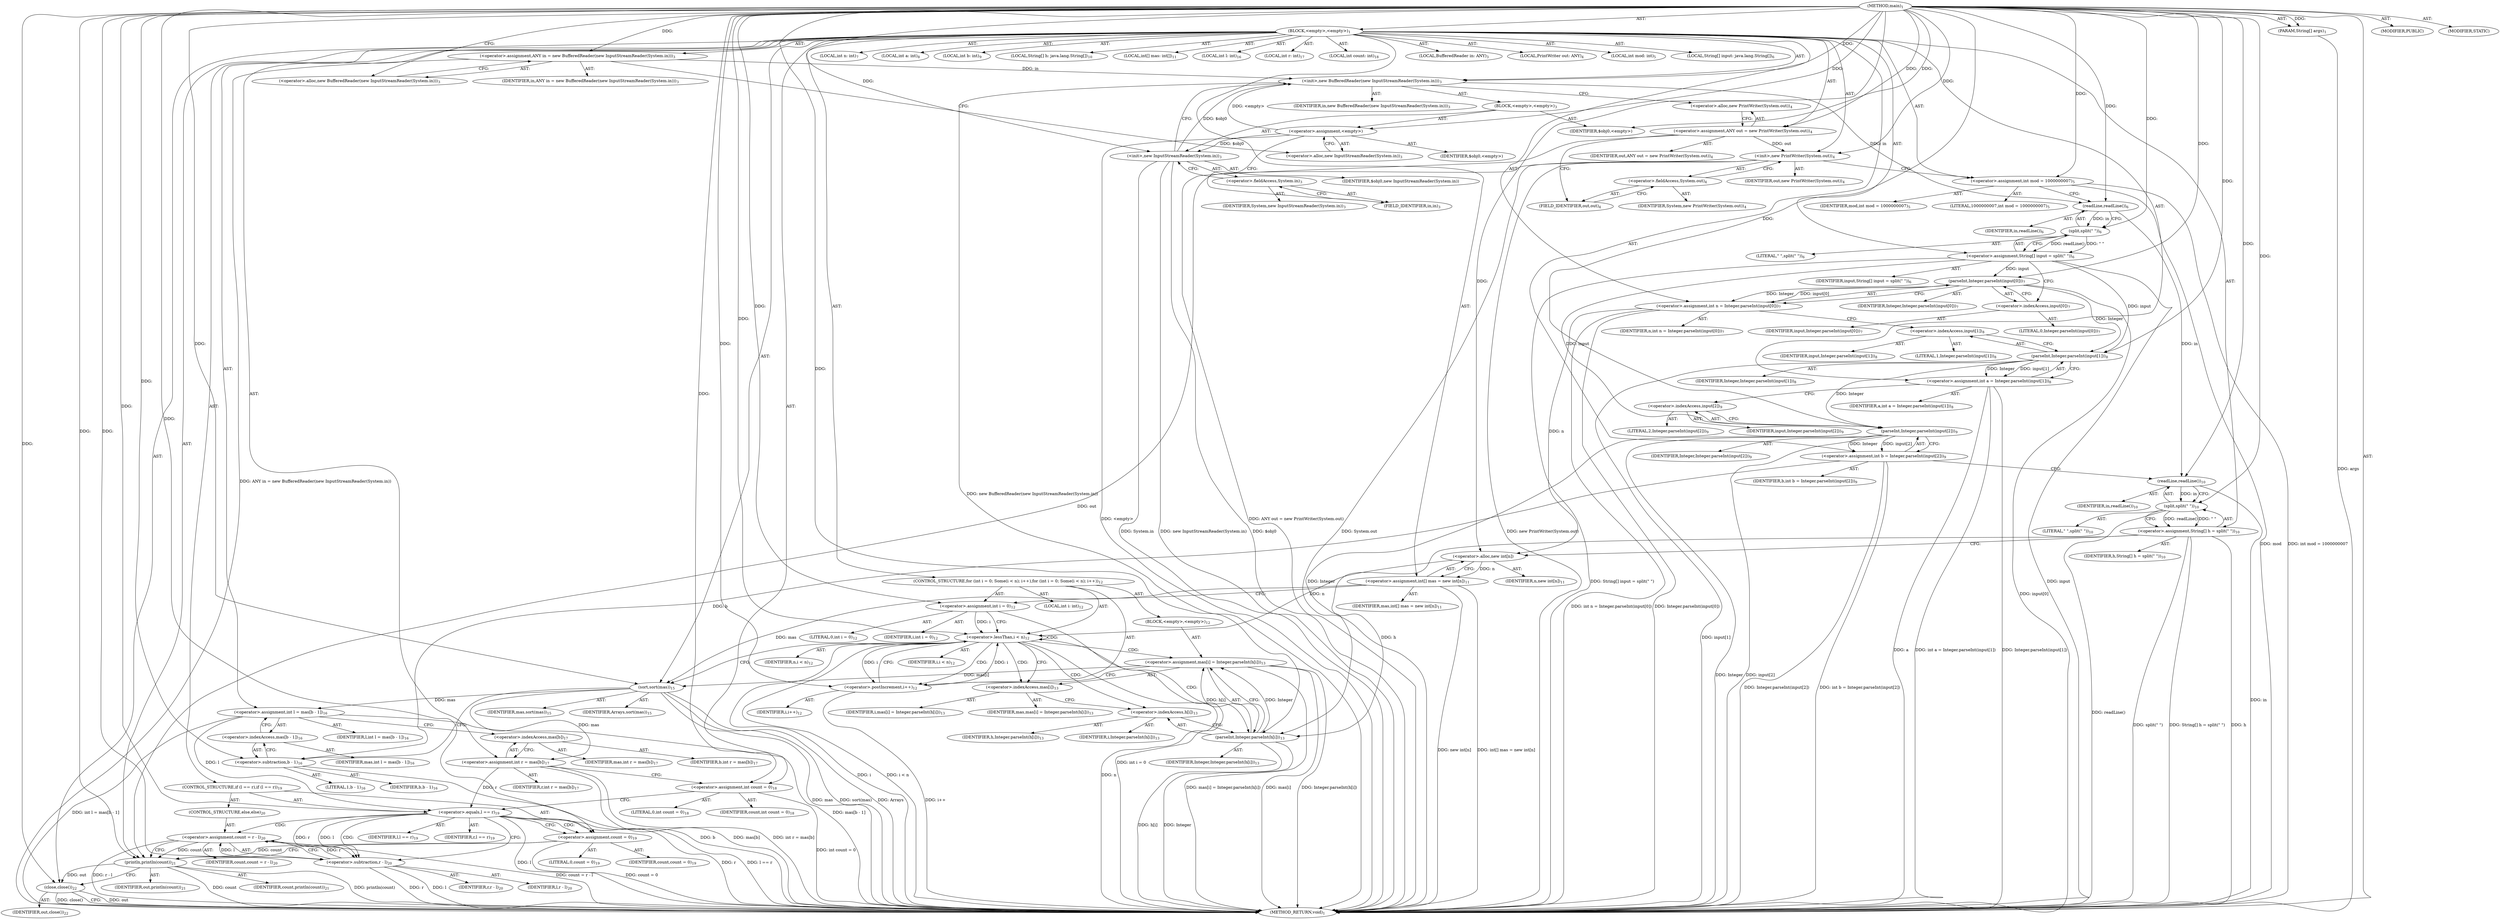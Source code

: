 digraph "main" {  
"21" [label = <(METHOD,main)<SUB>1</SUB>> ]
"22" [label = <(PARAM,String[] args)<SUB>1</SUB>> ]
"23" [label = <(BLOCK,&lt;empty&gt;,&lt;empty&gt;)<SUB>1</SUB>> ]
"4" [label = <(LOCAL,BufferedReader in: ANY)<SUB>3</SUB>> ]
"24" [label = <(&lt;operator&gt;.assignment,ANY in = new BufferedReader(new InputStreamReader(System.in)))<SUB>3</SUB>> ]
"25" [label = <(IDENTIFIER,in,ANY in = new BufferedReader(new InputStreamReader(System.in)))<SUB>3</SUB>> ]
"26" [label = <(&lt;operator&gt;.alloc,new BufferedReader(new InputStreamReader(System.in)))<SUB>3</SUB>> ]
"27" [label = <(&lt;init&gt;,new BufferedReader(new InputStreamReader(System.in)))<SUB>3</SUB>> ]
"3" [label = <(IDENTIFIER,in,new BufferedReader(new InputStreamReader(System.in)))<SUB>3</SUB>> ]
"28" [label = <(BLOCK,&lt;empty&gt;,&lt;empty&gt;)<SUB>3</SUB>> ]
"29" [label = <(&lt;operator&gt;.assignment,&lt;empty&gt;)> ]
"30" [label = <(IDENTIFIER,$obj0,&lt;empty&gt;)> ]
"31" [label = <(&lt;operator&gt;.alloc,new InputStreamReader(System.in))<SUB>3</SUB>> ]
"32" [label = <(&lt;init&gt;,new InputStreamReader(System.in))<SUB>3</SUB>> ]
"33" [label = <(IDENTIFIER,$obj0,new InputStreamReader(System.in))> ]
"34" [label = <(&lt;operator&gt;.fieldAccess,System.in)<SUB>3</SUB>> ]
"35" [label = <(IDENTIFIER,System,new InputStreamReader(System.in))<SUB>3</SUB>> ]
"36" [label = <(FIELD_IDENTIFIER,in,in)<SUB>3</SUB>> ]
"37" [label = <(IDENTIFIER,$obj0,&lt;empty&gt;)> ]
"6" [label = <(LOCAL,PrintWriter out: ANY)<SUB>4</SUB>> ]
"38" [label = <(&lt;operator&gt;.assignment,ANY out = new PrintWriter(System.out))<SUB>4</SUB>> ]
"39" [label = <(IDENTIFIER,out,ANY out = new PrintWriter(System.out))<SUB>4</SUB>> ]
"40" [label = <(&lt;operator&gt;.alloc,new PrintWriter(System.out))<SUB>4</SUB>> ]
"41" [label = <(&lt;init&gt;,new PrintWriter(System.out))<SUB>4</SUB>> ]
"5" [label = <(IDENTIFIER,out,new PrintWriter(System.out))<SUB>4</SUB>> ]
"42" [label = <(&lt;operator&gt;.fieldAccess,System.out)<SUB>4</SUB>> ]
"43" [label = <(IDENTIFIER,System,new PrintWriter(System.out))<SUB>4</SUB>> ]
"44" [label = <(FIELD_IDENTIFIER,out,out)<SUB>4</SUB>> ]
"45" [label = <(LOCAL,int mod: int)<SUB>5</SUB>> ]
"46" [label = <(&lt;operator&gt;.assignment,int mod = 1000000007)<SUB>5</SUB>> ]
"47" [label = <(IDENTIFIER,mod,int mod = 1000000007)<SUB>5</SUB>> ]
"48" [label = <(LITERAL,1000000007,int mod = 1000000007)<SUB>5</SUB>> ]
"49" [label = <(LOCAL,String[] input: java.lang.String[])<SUB>6</SUB>> ]
"50" [label = <(&lt;operator&gt;.assignment,String[] input = split(&quot; &quot;))<SUB>6</SUB>> ]
"51" [label = <(IDENTIFIER,input,String[] input = split(&quot; &quot;))<SUB>6</SUB>> ]
"52" [label = <(split,split(&quot; &quot;))<SUB>6</SUB>> ]
"53" [label = <(readLine,readLine())<SUB>6</SUB>> ]
"54" [label = <(IDENTIFIER,in,readLine())<SUB>6</SUB>> ]
"55" [label = <(LITERAL,&quot; &quot;,split(&quot; &quot;))<SUB>6</SUB>> ]
"56" [label = <(LOCAL,int n: int)<SUB>7</SUB>> ]
"57" [label = <(&lt;operator&gt;.assignment,int n = Integer.parseInt(input[0]))<SUB>7</SUB>> ]
"58" [label = <(IDENTIFIER,n,int n = Integer.parseInt(input[0]))<SUB>7</SUB>> ]
"59" [label = <(parseInt,Integer.parseInt(input[0]))<SUB>7</SUB>> ]
"60" [label = <(IDENTIFIER,Integer,Integer.parseInt(input[0]))<SUB>7</SUB>> ]
"61" [label = <(&lt;operator&gt;.indexAccess,input[0])<SUB>7</SUB>> ]
"62" [label = <(IDENTIFIER,input,Integer.parseInt(input[0]))<SUB>7</SUB>> ]
"63" [label = <(LITERAL,0,Integer.parseInt(input[0]))<SUB>7</SUB>> ]
"64" [label = <(LOCAL,int a: int)<SUB>8</SUB>> ]
"65" [label = <(&lt;operator&gt;.assignment,int a = Integer.parseInt(input[1]))<SUB>8</SUB>> ]
"66" [label = <(IDENTIFIER,a,int a = Integer.parseInt(input[1]))<SUB>8</SUB>> ]
"67" [label = <(parseInt,Integer.parseInt(input[1]))<SUB>8</SUB>> ]
"68" [label = <(IDENTIFIER,Integer,Integer.parseInt(input[1]))<SUB>8</SUB>> ]
"69" [label = <(&lt;operator&gt;.indexAccess,input[1])<SUB>8</SUB>> ]
"70" [label = <(IDENTIFIER,input,Integer.parseInt(input[1]))<SUB>8</SUB>> ]
"71" [label = <(LITERAL,1,Integer.parseInt(input[1]))<SUB>8</SUB>> ]
"72" [label = <(LOCAL,int b: int)<SUB>9</SUB>> ]
"73" [label = <(&lt;operator&gt;.assignment,int b = Integer.parseInt(input[2]))<SUB>9</SUB>> ]
"74" [label = <(IDENTIFIER,b,int b = Integer.parseInt(input[2]))<SUB>9</SUB>> ]
"75" [label = <(parseInt,Integer.parseInt(input[2]))<SUB>9</SUB>> ]
"76" [label = <(IDENTIFIER,Integer,Integer.parseInt(input[2]))<SUB>9</SUB>> ]
"77" [label = <(&lt;operator&gt;.indexAccess,input[2])<SUB>9</SUB>> ]
"78" [label = <(IDENTIFIER,input,Integer.parseInt(input[2]))<SUB>9</SUB>> ]
"79" [label = <(LITERAL,2,Integer.parseInt(input[2]))<SUB>9</SUB>> ]
"80" [label = <(LOCAL,String[] h: java.lang.String[])<SUB>10</SUB>> ]
"81" [label = <(&lt;operator&gt;.assignment,String[] h = split(&quot; &quot;))<SUB>10</SUB>> ]
"82" [label = <(IDENTIFIER,h,String[] h = split(&quot; &quot;))<SUB>10</SUB>> ]
"83" [label = <(split,split(&quot; &quot;))<SUB>10</SUB>> ]
"84" [label = <(readLine,readLine())<SUB>10</SUB>> ]
"85" [label = <(IDENTIFIER,in,readLine())<SUB>10</SUB>> ]
"86" [label = <(LITERAL,&quot; &quot;,split(&quot; &quot;))<SUB>10</SUB>> ]
"87" [label = <(LOCAL,int[] mas: int[])<SUB>11</SUB>> ]
"88" [label = <(&lt;operator&gt;.assignment,int[] mas = new int[n])<SUB>11</SUB>> ]
"89" [label = <(IDENTIFIER,mas,int[] mas = new int[n])<SUB>11</SUB>> ]
"90" [label = <(&lt;operator&gt;.alloc,new int[n])> ]
"91" [label = <(IDENTIFIER,n,new int[n])<SUB>11</SUB>> ]
"92" [label = <(CONTROL_STRUCTURE,for (int i = 0; Some(i &lt; n); i++),for (int i = 0; Some(i &lt; n); i++))<SUB>12</SUB>> ]
"93" [label = <(LOCAL,int i: int)<SUB>12</SUB>> ]
"94" [label = <(&lt;operator&gt;.assignment,int i = 0)<SUB>12</SUB>> ]
"95" [label = <(IDENTIFIER,i,int i = 0)<SUB>12</SUB>> ]
"96" [label = <(LITERAL,0,int i = 0)<SUB>12</SUB>> ]
"97" [label = <(&lt;operator&gt;.lessThan,i &lt; n)<SUB>12</SUB>> ]
"98" [label = <(IDENTIFIER,i,i &lt; n)<SUB>12</SUB>> ]
"99" [label = <(IDENTIFIER,n,i &lt; n)<SUB>12</SUB>> ]
"100" [label = <(&lt;operator&gt;.postIncrement,i++)<SUB>12</SUB>> ]
"101" [label = <(IDENTIFIER,i,i++)<SUB>12</SUB>> ]
"102" [label = <(BLOCK,&lt;empty&gt;,&lt;empty&gt;)<SUB>12</SUB>> ]
"103" [label = <(&lt;operator&gt;.assignment,mas[i] = Integer.parseInt(h[i]))<SUB>13</SUB>> ]
"104" [label = <(&lt;operator&gt;.indexAccess,mas[i])<SUB>13</SUB>> ]
"105" [label = <(IDENTIFIER,mas,mas[i] = Integer.parseInt(h[i]))<SUB>13</SUB>> ]
"106" [label = <(IDENTIFIER,i,mas[i] = Integer.parseInt(h[i]))<SUB>13</SUB>> ]
"107" [label = <(parseInt,Integer.parseInt(h[i]))<SUB>13</SUB>> ]
"108" [label = <(IDENTIFIER,Integer,Integer.parseInt(h[i]))<SUB>13</SUB>> ]
"109" [label = <(&lt;operator&gt;.indexAccess,h[i])<SUB>13</SUB>> ]
"110" [label = <(IDENTIFIER,h,Integer.parseInt(h[i]))<SUB>13</SUB>> ]
"111" [label = <(IDENTIFIER,i,Integer.parseInt(h[i]))<SUB>13</SUB>> ]
"112" [label = <(sort,sort(mas))<SUB>15</SUB>> ]
"113" [label = <(IDENTIFIER,Arrays,sort(mas))<SUB>15</SUB>> ]
"114" [label = <(IDENTIFIER,mas,sort(mas))<SUB>15</SUB>> ]
"115" [label = <(LOCAL,int l: int)<SUB>16</SUB>> ]
"116" [label = <(&lt;operator&gt;.assignment,int l = mas[b - 1])<SUB>16</SUB>> ]
"117" [label = <(IDENTIFIER,l,int l = mas[b - 1])<SUB>16</SUB>> ]
"118" [label = <(&lt;operator&gt;.indexAccess,mas[b - 1])<SUB>16</SUB>> ]
"119" [label = <(IDENTIFIER,mas,int l = mas[b - 1])<SUB>16</SUB>> ]
"120" [label = <(&lt;operator&gt;.subtraction,b - 1)<SUB>16</SUB>> ]
"121" [label = <(IDENTIFIER,b,b - 1)<SUB>16</SUB>> ]
"122" [label = <(LITERAL,1,b - 1)<SUB>16</SUB>> ]
"123" [label = <(LOCAL,int r: int)<SUB>17</SUB>> ]
"124" [label = <(&lt;operator&gt;.assignment,int r = mas[b])<SUB>17</SUB>> ]
"125" [label = <(IDENTIFIER,r,int r = mas[b])<SUB>17</SUB>> ]
"126" [label = <(&lt;operator&gt;.indexAccess,mas[b])<SUB>17</SUB>> ]
"127" [label = <(IDENTIFIER,mas,int r = mas[b])<SUB>17</SUB>> ]
"128" [label = <(IDENTIFIER,b,int r = mas[b])<SUB>17</SUB>> ]
"129" [label = <(LOCAL,int count: int)<SUB>18</SUB>> ]
"130" [label = <(&lt;operator&gt;.assignment,int count = 0)<SUB>18</SUB>> ]
"131" [label = <(IDENTIFIER,count,int count = 0)<SUB>18</SUB>> ]
"132" [label = <(LITERAL,0,int count = 0)<SUB>18</SUB>> ]
"133" [label = <(CONTROL_STRUCTURE,if (l == r),if (l == r))<SUB>19</SUB>> ]
"134" [label = <(&lt;operator&gt;.equals,l == r)<SUB>19</SUB>> ]
"135" [label = <(IDENTIFIER,l,l == r)<SUB>19</SUB>> ]
"136" [label = <(IDENTIFIER,r,l == r)<SUB>19</SUB>> ]
"137" [label = <(&lt;operator&gt;.assignment,count = 0)<SUB>19</SUB>> ]
"138" [label = <(IDENTIFIER,count,count = 0)<SUB>19</SUB>> ]
"139" [label = <(LITERAL,0,count = 0)<SUB>19</SUB>> ]
"140" [label = <(CONTROL_STRUCTURE,else,else)<SUB>20</SUB>> ]
"141" [label = <(&lt;operator&gt;.assignment,count = r - l)<SUB>20</SUB>> ]
"142" [label = <(IDENTIFIER,count,count = r - l)<SUB>20</SUB>> ]
"143" [label = <(&lt;operator&gt;.subtraction,r - l)<SUB>20</SUB>> ]
"144" [label = <(IDENTIFIER,r,r - l)<SUB>20</SUB>> ]
"145" [label = <(IDENTIFIER,l,r - l)<SUB>20</SUB>> ]
"146" [label = <(println,println(count))<SUB>21</SUB>> ]
"147" [label = <(IDENTIFIER,out,println(count))<SUB>21</SUB>> ]
"148" [label = <(IDENTIFIER,count,println(count))<SUB>21</SUB>> ]
"149" [label = <(close,close())<SUB>22</SUB>> ]
"150" [label = <(IDENTIFIER,out,close())<SUB>22</SUB>> ]
"151" [label = <(MODIFIER,PUBLIC)> ]
"152" [label = <(MODIFIER,STATIC)> ]
"153" [label = <(METHOD_RETURN,void)<SUB>1</SUB>> ]
  "21" -> "22"  [ label = "AST: "] 
  "21" -> "23"  [ label = "AST: "] 
  "21" -> "151"  [ label = "AST: "] 
  "21" -> "152"  [ label = "AST: "] 
  "21" -> "153"  [ label = "AST: "] 
  "23" -> "4"  [ label = "AST: "] 
  "23" -> "24"  [ label = "AST: "] 
  "23" -> "27"  [ label = "AST: "] 
  "23" -> "6"  [ label = "AST: "] 
  "23" -> "38"  [ label = "AST: "] 
  "23" -> "41"  [ label = "AST: "] 
  "23" -> "45"  [ label = "AST: "] 
  "23" -> "46"  [ label = "AST: "] 
  "23" -> "49"  [ label = "AST: "] 
  "23" -> "50"  [ label = "AST: "] 
  "23" -> "56"  [ label = "AST: "] 
  "23" -> "57"  [ label = "AST: "] 
  "23" -> "64"  [ label = "AST: "] 
  "23" -> "65"  [ label = "AST: "] 
  "23" -> "72"  [ label = "AST: "] 
  "23" -> "73"  [ label = "AST: "] 
  "23" -> "80"  [ label = "AST: "] 
  "23" -> "81"  [ label = "AST: "] 
  "23" -> "87"  [ label = "AST: "] 
  "23" -> "88"  [ label = "AST: "] 
  "23" -> "92"  [ label = "AST: "] 
  "23" -> "112"  [ label = "AST: "] 
  "23" -> "115"  [ label = "AST: "] 
  "23" -> "116"  [ label = "AST: "] 
  "23" -> "123"  [ label = "AST: "] 
  "23" -> "124"  [ label = "AST: "] 
  "23" -> "129"  [ label = "AST: "] 
  "23" -> "130"  [ label = "AST: "] 
  "23" -> "133"  [ label = "AST: "] 
  "23" -> "146"  [ label = "AST: "] 
  "23" -> "149"  [ label = "AST: "] 
  "24" -> "25"  [ label = "AST: "] 
  "24" -> "26"  [ label = "AST: "] 
  "27" -> "3"  [ label = "AST: "] 
  "27" -> "28"  [ label = "AST: "] 
  "28" -> "29"  [ label = "AST: "] 
  "28" -> "32"  [ label = "AST: "] 
  "28" -> "37"  [ label = "AST: "] 
  "29" -> "30"  [ label = "AST: "] 
  "29" -> "31"  [ label = "AST: "] 
  "32" -> "33"  [ label = "AST: "] 
  "32" -> "34"  [ label = "AST: "] 
  "34" -> "35"  [ label = "AST: "] 
  "34" -> "36"  [ label = "AST: "] 
  "38" -> "39"  [ label = "AST: "] 
  "38" -> "40"  [ label = "AST: "] 
  "41" -> "5"  [ label = "AST: "] 
  "41" -> "42"  [ label = "AST: "] 
  "42" -> "43"  [ label = "AST: "] 
  "42" -> "44"  [ label = "AST: "] 
  "46" -> "47"  [ label = "AST: "] 
  "46" -> "48"  [ label = "AST: "] 
  "50" -> "51"  [ label = "AST: "] 
  "50" -> "52"  [ label = "AST: "] 
  "52" -> "53"  [ label = "AST: "] 
  "52" -> "55"  [ label = "AST: "] 
  "53" -> "54"  [ label = "AST: "] 
  "57" -> "58"  [ label = "AST: "] 
  "57" -> "59"  [ label = "AST: "] 
  "59" -> "60"  [ label = "AST: "] 
  "59" -> "61"  [ label = "AST: "] 
  "61" -> "62"  [ label = "AST: "] 
  "61" -> "63"  [ label = "AST: "] 
  "65" -> "66"  [ label = "AST: "] 
  "65" -> "67"  [ label = "AST: "] 
  "67" -> "68"  [ label = "AST: "] 
  "67" -> "69"  [ label = "AST: "] 
  "69" -> "70"  [ label = "AST: "] 
  "69" -> "71"  [ label = "AST: "] 
  "73" -> "74"  [ label = "AST: "] 
  "73" -> "75"  [ label = "AST: "] 
  "75" -> "76"  [ label = "AST: "] 
  "75" -> "77"  [ label = "AST: "] 
  "77" -> "78"  [ label = "AST: "] 
  "77" -> "79"  [ label = "AST: "] 
  "81" -> "82"  [ label = "AST: "] 
  "81" -> "83"  [ label = "AST: "] 
  "83" -> "84"  [ label = "AST: "] 
  "83" -> "86"  [ label = "AST: "] 
  "84" -> "85"  [ label = "AST: "] 
  "88" -> "89"  [ label = "AST: "] 
  "88" -> "90"  [ label = "AST: "] 
  "90" -> "91"  [ label = "AST: "] 
  "92" -> "93"  [ label = "AST: "] 
  "92" -> "94"  [ label = "AST: "] 
  "92" -> "97"  [ label = "AST: "] 
  "92" -> "100"  [ label = "AST: "] 
  "92" -> "102"  [ label = "AST: "] 
  "94" -> "95"  [ label = "AST: "] 
  "94" -> "96"  [ label = "AST: "] 
  "97" -> "98"  [ label = "AST: "] 
  "97" -> "99"  [ label = "AST: "] 
  "100" -> "101"  [ label = "AST: "] 
  "102" -> "103"  [ label = "AST: "] 
  "103" -> "104"  [ label = "AST: "] 
  "103" -> "107"  [ label = "AST: "] 
  "104" -> "105"  [ label = "AST: "] 
  "104" -> "106"  [ label = "AST: "] 
  "107" -> "108"  [ label = "AST: "] 
  "107" -> "109"  [ label = "AST: "] 
  "109" -> "110"  [ label = "AST: "] 
  "109" -> "111"  [ label = "AST: "] 
  "112" -> "113"  [ label = "AST: "] 
  "112" -> "114"  [ label = "AST: "] 
  "116" -> "117"  [ label = "AST: "] 
  "116" -> "118"  [ label = "AST: "] 
  "118" -> "119"  [ label = "AST: "] 
  "118" -> "120"  [ label = "AST: "] 
  "120" -> "121"  [ label = "AST: "] 
  "120" -> "122"  [ label = "AST: "] 
  "124" -> "125"  [ label = "AST: "] 
  "124" -> "126"  [ label = "AST: "] 
  "126" -> "127"  [ label = "AST: "] 
  "126" -> "128"  [ label = "AST: "] 
  "130" -> "131"  [ label = "AST: "] 
  "130" -> "132"  [ label = "AST: "] 
  "133" -> "134"  [ label = "AST: "] 
  "133" -> "137"  [ label = "AST: "] 
  "133" -> "140"  [ label = "AST: "] 
  "134" -> "135"  [ label = "AST: "] 
  "134" -> "136"  [ label = "AST: "] 
  "137" -> "138"  [ label = "AST: "] 
  "137" -> "139"  [ label = "AST: "] 
  "140" -> "141"  [ label = "AST: "] 
  "141" -> "142"  [ label = "AST: "] 
  "141" -> "143"  [ label = "AST: "] 
  "143" -> "144"  [ label = "AST: "] 
  "143" -> "145"  [ label = "AST: "] 
  "146" -> "147"  [ label = "AST: "] 
  "146" -> "148"  [ label = "AST: "] 
  "149" -> "150"  [ label = "AST: "] 
  "24" -> "31"  [ label = "CFG: "] 
  "27" -> "40"  [ label = "CFG: "] 
  "38" -> "44"  [ label = "CFG: "] 
  "41" -> "46"  [ label = "CFG: "] 
  "46" -> "53"  [ label = "CFG: "] 
  "50" -> "61"  [ label = "CFG: "] 
  "57" -> "69"  [ label = "CFG: "] 
  "65" -> "77"  [ label = "CFG: "] 
  "73" -> "84"  [ label = "CFG: "] 
  "81" -> "90"  [ label = "CFG: "] 
  "88" -> "94"  [ label = "CFG: "] 
  "112" -> "120"  [ label = "CFG: "] 
  "116" -> "126"  [ label = "CFG: "] 
  "124" -> "130"  [ label = "CFG: "] 
  "130" -> "134"  [ label = "CFG: "] 
  "146" -> "149"  [ label = "CFG: "] 
  "149" -> "153"  [ label = "CFG: "] 
  "26" -> "24"  [ label = "CFG: "] 
  "40" -> "38"  [ label = "CFG: "] 
  "42" -> "41"  [ label = "CFG: "] 
  "52" -> "50"  [ label = "CFG: "] 
  "59" -> "57"  [ label = "CFG: "] 
  "67" -> "65"  [ label = "CFG: "] 
  "75" -> "73"  [ label = "CFG: "] 
  "83" -> "81"  [ label = "CFG: "] 
  "90" -> "88"  [ label = "CFG: "] 
  "94" -> "97"  [ label = "CFG: "] 
  "97" -> "104"  [ label = "CFG: "] 
  "97" -> "112"  [ label = "CFG: "] 
  "100" -> "97"  [ label = "CFG: "] 
  "118" -> "116"  [ label = "CFG: "] 
  "126" -> "124"  [ label = "CFG: "] 
  "134" -> "137"  [ label = "CFG: "] 
  "134" -> "143"  [ label = "CFG: "] 
  "137" -> "146"  [ label = "CFG: "] 
  "29" -> "36"  [ label = "CFG: "] 
  "32" -> "27"  [ label = "CFG: "] 
  "44" -> "42"  [ label = "CFG: "] 
  "53" -> "52"  [ label = "CFG: "] 
  "61" -> "59"  [ label = "CFG: "] 
  "69" -> "67"  [ label = "CFG: "] 
  "77" -> "75"  [ label = "CFG: "] 
  "84" -> "83"  [ label = "CFG: "] 
  "103" -> "100"  [ label = "CFG: "] 
  "120" -> "118"  [ label = "CFG: "] 
  "141" -> "146"  [ label = "CFG: "] 
  "31" -> "29"  [ label = "CFG: "] 
  "34" -> "32"  [ label = "CFG: "] 
  "104" -> "109"  [ label = "CFG: "] 
  "107" -> "103"  [ label = "CFG: "] 
  "143" -> "141"  [ label = "CFG: "] 
  "36" -> "34"  [ label = "CFG: "] 
  "109" -> "107"  [ label = "CFG: "] 
  "21" -> "26"  [ label = "CFG: "] 
  "22" -> "153"  [ label = "DDG: args"] 
  "24" -> "153"  [ label = "DDG: ANY in = new BufferedReader(new InputStreamReader(System.in))"] 
  "29" -> "153"  [ label = "DDG: &lt;empty&gt;"] 
  "32" -> "153"  [ label = "DDG: $obj0"] 
  "32" -> "153"  [ label = "DDG: System.in"] 
  "32" -> "153"  [ label = "DDG: new InputStreamReader(System.in)"] 
  "27" -> "153"  [ label = "DDG: new BufferedReader(new InputStreamReader(System.in))"] 
  "38" -> "153"  [ label = "DDG: ANY out = new PrintWriter(System.out)"] 
  "41" -> "153"  [ label = "DDG: System.out"] 
  "41" -> "153"  [ label = "DDG: new PrintWriter(System.out)"] 
  "46" -> "153"  [ label = "DDG: mod"] 
  "46" -> "153"  [ label = "DDG: int mod = 1000000007"] 
  "50" -> "153"  [ label = "DDG: input"] 
  "50" -> "153"  [ label = "DDG: String[] input = split(&quot; &quot;)"] 
  "59" -> "153"  [ label = "DDG: input[0]"] 
  "57" -> "153"  [ label = "DDG: Integer.parseInt(input[0])"] 
  "57" -> "153"  [ label = "DDG: int n = Integer.parseInt(input[0])"] 
  "65" -> "153"  [ label = "DDG: a"] 
  "67" -> "153"  [ label = "DDG: input[1]"] 
  "65" -> "153"  [ label = "DDG: Integer.parseInt(input[1])"] 
  "65" -> "153"  [ label = "DDG: int a = Integer.parseInt(input[1])"] 
  "75" -> "153"  [ label = "DDG: Integer"] 
  "75" -> "153"  [ label = "DDG: input[2]"] 
  "73" -> "153"  [ label = "DDG: Integer.parseInt(input[2])"] 
  "73" -> "153"  [ label = "DDG: int b = Integer.parseInt(input[2])"] 
  "81" -> "153"  [ label = "DDG: h"] 
  "84" -> "153"  [ label = "DDG: in"] 
  "83" -> "153"  [ label = "DDG: readLine()"] 
  "81" -> "153"  [ label = "DDG: split(&quot; &quot;)"] 
  "81" -> "153"  [ label = "DDG: String[] h = split(&quot; &quot;)"] 
  "88" -> "153"  [ label = "DDG: new int[n]"] 
  "88" -> "153"  [ label = "DDG: int[] mas = new int[n]"] 
  "94" -> "153"  [ label = "DDG: int i = 0"] 
  "97" -> "153"  [ label = "DDG: i"] 
  "97" -> "153"  [ label = "DDG: n"] 
  "97" -> "153"  [ label = "DDG: i &lt; n"] 
  "112" -> "153"  [ label = "DDG: mas"] 
  "112" -> "153"  [ label = "DDG: sort(mas)"] 
  "120" -> "153"  [ label = "DDG: b"] 
  "116" -> "153"  [ label = "DDG: mas[b - 1]"] 
  "116" -> "153"  [ label = "DDG: int l = mas[b - 1]"] 
  "124" -> "153"  [ label = "DDG: mas[b]"] 
  "124" -> "153"  [ label = "DDG: int r = mas[b]"] 
  "130" -> "153"  [ label = "DDG: int count = 0"] 
  "134" -> "153"  [ label = "DDG: l"] 
  "134" -> "153"  [ label = "DDG: r"] 
  "134" -> "153"  [ label = "DDG: l == r"] 
  "143" -> "153"  [ label = "DDG: r"] 
  "143" -> "153"  [ label = "DDG: l"] 
  "141" -> "153"  [ label = "DDG: r - l"] 
  "141" -> "153"  [ label = "DDG: count = r - l"] 
  "137" -> "153"  [ label = "DDG: count = 0"] 
  "146" -> "153"  [ label = "DDG: count"] 
  "146" -> "153"  [ label = "DDG: println(count)"] 
  "149" -> "153"  [ label = "DDG: out"] 
  "149" -> "153"  [ label = "DDG: close()"] 
  "103" -> "153"  [ label = "DDG: mas[i]"] 
  "107" -> "153"  [ label = "DDG: Integer"] 
  "107" -> "153"  [ label = "DDG: h[i]"] 
  "103" -> "153"  [ label = "DDG: Integer.parseInt(h[i])"] 
  "103" -> "153"  [ label = "DDG: mas[i] = Integer.parseInt(h[i])"] 
  "100" -> "153"  [ label = "DDG: i++"] 
  "112" -> "153"  [ label = "DDG: Arrays"] 
  "21" -> "22"  [ label = "DDG: "] 
  "21" -> "24"  [ label = "DDG: "] 
  "21" -> "38"  [ label = "DDG: "] 
  "21" -> "46"  [ label = "DDG: "] 
  "52" -> "50"  [ label = "DDG: readLine()"] 
  "52" -> "50"  [ label = "DDG: &quot; &quot;"] 
  "59" -> "57"  [ label = "DDG: Integer"] 
  "59" -> "57"  [ label = "DDG: input[0]"] 
  "67" -> "65"  [ label = "DDG: Integer"] 
  "67" -> "65"  [ label = "DDG: input[1]"] 
  "75" -> "73"  [ label = "DDG: Integer"] 
  "75" -> "73"  [ label = "DDG: input[2]"] 
  "83" -> "81"  [ label = "DDG: readLine()"] 
  "83" -> "81"  [ label = "DDG: &quot; &quot;"] 
  "90" -> "88"  [ label = "DDG: n"] 
  "112" -> "116"  [ label = "DDG: mas"] 
  "112" -> "124"  [ label = "DDG: mas"] 
  "21" -> "130"  [ label = "DDG: "] 
  "24" -> "27"  [ label = "DDG: in"] 
  "21" -> "27"  [ label = "DDG: "] 
  "29" -> "27"  [ label = "DDG: &lt;empty&gt;"] 
  "32" -> "27"  [ label = "DDG: $obj0"] 
  "38" -> "41"  [ label = "DDG: out"] 
  "21" -> "41"  [ label = "DDG: "] 
  "21" -> "94"  [ label = "DDG: "] 
  "21" -> "112"  [ label = "DDG: "] 
  "88" -> "112"  [ label = "DDG: mas"] 
  "103" -> "112"  [ label = "DDG: mas[i]"] 
  "21" -> "137"  [ label = "DDG: "] 
  "41" -> "146"  [ label = "DDG: out"] 
  "21" -> "146"  [ label = "DDG: "] 
  "141" -> "146"  [ label = "DDG: count"] 
  "137" -> "146"  [ label = "DDG: count"] 
  "146" -> "149"  [ label = "DDG: out"] 
  "21" -> "149"  [ label = "DDG: "] 
  "21" -> "29"  [ label = "DDG: "] 
  "21" -> "37"  [ label = "DDG: "] 
  "53" -> "52"  [ label = "DDG: in"] 
  "21" -> "52"  [ label = "DDG: "] 
  "21" -> "59"  [ label = "DDG: "] 
  "50" -> "59"  [ label = "DDG: input"] 
  "59" -> "67"  [ label = "DDG: Integer"] 
  "21" -> "67"  [ label = "DDG: "] 
  "50" -> "67"  [ label = "DDG: input"] 
  "67" -> "75"  [ label = "DDG: Integer"] 
  "21" -> "75"  [ label = "DDG: "] 
  "50" -> "75"  [ label = "DDG: input"] 
  "84" -> "83"  [ label = "DDG: in"] 
  "21" -> "83"  [ label = "DDG: "] 
  "57" -> "90"  [ label = "DDG: n"] 
  "21" -> "90"  [ label = "DDG: "] 
  "94" -> "97"  [ label = "DDG: i"] 
  "100" -> "97"  [ label = "DDG: i"] 
  "21" -> "97"  [ label = "DDG: "] 
  "90" -> "97"  [ label = "DDG: n"] 
  "97" -> "100"  [ label = "DDG: i"] 
  "21" -> "100"  [ label = "DDG: "] 
  "107" -> "103"  [ label = "DDG: Integer"] 
  "107" -> "103"  [ label = "DDG: h[i]"] 
  "116" -> "134"  [ label = "DDG: l"] 
  "21" -> "134"  [ label = "DDG: "] 
  "124" -> "134"  [ label = "DDG: r"] 
  "143" -> "141"  [ label = "DDG: r"] 
  "143" -> "141"  [ label = "DDG: l"] 
  "29" -> "32"  [ label = "DDG: $obj0"] 
  "21" -> "32"  [ label = "DDG: "] 
  "27" -> "53"  [ label = "DDG: in"] 
  "21" -> "53"  [ label = "DDG: "] 
  "53" -> "84"  [ label = "DDG: in"] 
  "21" -> "84"  [ label = "DDG: "] 
  "73" -> "120"  [ label = "DDG: b"] 
  "21" -> "120"  [ label = "DDG: "] 
  "75" -> "107"  [ label = "DDG: Integer"] 
  "21" -> "107"  [ label = "DDG: "] 
  "81" -> "107"  [ label = "DDG: h"] 
  "134" -> "143"  [ label = "DDG: r"] 
  "21" -> "143"  [ label = "DDG: "] 
  "134" -> "143"  [ label = "DDG: l"] 
  "97" -> "107"  [ label = "CDG: "] 
  "97" -> "97"  [ label = "CDG: "] 
  "97" -> "100"  [ label = "CDG: "] 
  "97" -> "103"  [ label = "CDG: "] 
  "97" -> "104"  [ label = "CDG: "] 
  "97" -> "109"  [ label = "CDG: "] 
  "134" -> "141"  [ label = "CDG: "] 
  "134" -> "143"  [ label = "CDG: "] 
  "134" -> "137"  [ label = "CDG: "] 
}
